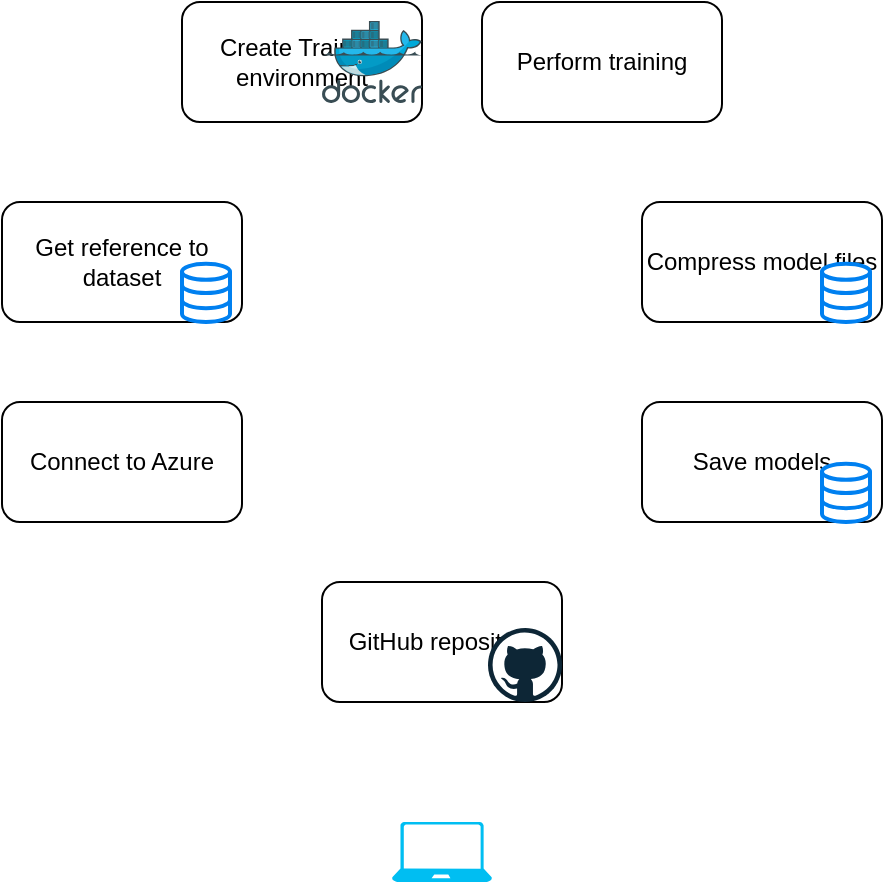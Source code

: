 <mxfile version="19.0.3" type="github">
  <diagram id="BZHHlnQn6t2uy99b9ZWB" name="Page-1">
    <mxGraphModel dx="906" dy="520" grid="1" gridSize="10" guides="1" tooltips="1" connect="1" arrows="1" fold="1" page="1" pageScale="1" pageWidth="850" pageHeight="1100" math="0" shadow="0">
      <root>
        <mxCell id="0" />
        <mxCell id="1" parent="0" />
        <mxCell id="sdOlFE24iYeHtxYmCAVc-1" value="GitHub repository" style="rounded=1;whiteSpace=wrap;html=1;" vertex="1" parent="1">
          <mxGeometry x="320" y="350" width="120" height="60" as="geometry" />
        </mxCell>
        <mxCell id="sdOlFE24iYeHtxYmCAVc-2" value="Connect to Azure" style="rounded=1;whiteSpace=wrap;html=1;" vertex="1" parent="1">
          <mxGeometry x="160" y="260" width="120" height="60" as="geometry" />
        </mxCell>
        <mxCell id="sdOlFE24iYeHtxYmCAVc-3" value="Get reference to dataset" style="rounded=1;whiteSpace=wrap;html=1;" vertex="1" parent="1">
          <mxGeometry x="160" y="160" width="120" height="60" as="geometry" />
        </mxCell>
        <mxCell id="sdOlFE24iYeHtxYmCAVc-4" value="" style="verticalLabelPosition=bottom;html=1;verticalAlign=top;align=center;strokeColor=none;fillColor=#00BEF2;shape=mxgraph.azure.laptop;pointerEvents=1;" vertex="1" parent="1">
          <mxGeometry x="355" y="470" width="50" height="30" as="geometry" />
        </mxCell>
        <mxCell id="sdOlFE24iYeHtxYmCAVc-5" value="Create Training environment" style="rounded=1;whiteSpace=wrap;html=1;" vertex="1" parent="1">
          <mxGeometry x="250" y="60" width="120" height="60" as="geometry" />
        </mxCell>
        <mxCell id="sdOlFE24iYeHtxYmCAVc-6" value="" style="sketch=0;aspect=fixed;html=1;points=[];align=center;image;fontSize=12;image=img/lib/mscae/Docker.svg;" vertex="1" parent="1">
          <mxGeometry x="320" y="69.5" width="50" height="41" as="geometry" />
        </mxCell>
        <mxCell id="sdOlFE24iYeHtxYmCAVc-7" value="" style="html=1;verticalLabelPosition=bottom;align=center;labelBackgroundColor=#ffffff;verticalAlign=top;strokeWidth=2;strokeColor=#0080F0;shadow=0;dashed=0;shape=mxgraph.ios7.icons.data;" vertex="1" parent="1">
          <mxGeometry x="250" y="190.9" width="24" height="29.1" as="geometry" />
        </mxCell>
        <mxCell id="sdOlFE24iYeHtxYmCAVc-8" value="" style="shape=image;verticalLabelPosition=bottom;labelBackgroundColor=default;verticalAlign=top;aspect=fixed;imageAspect=0;image=https://logos-world.net/wp-content/uploads/2021/03/Azure-Logo-2020-present.png;" vertex="1" parent="1">
          <mxGeometry x="232" y="286.19" width="60" height="33.81" as="geometry" />
        </mxCell>
        <mxCell id="sdOlFE24iYeHtxYmCAVc-9" value="" style="dashed=0;outlineConnect=0;html=1;align=center;labelPosition=center;verticalLabelPosition=bottom;verticalAlign=top;shape=mxgraph.weblogos.github" vertex="1" parent="1">
          <mxGeometry x="403" y="373" width="37" height="37" as="geometry" />
        </mxCell>
        <mxCell id="sdOlFE24iYeHtxYmCAVc-10" value="Compress model files" style="rounded=1;whiteSpace=wrap;html=1;" vertex="1" parent="1">
          <mxGeometry x="480" y="160" width="120" height="60" as="geometry" />
        </mxCell>
        <mxCell id="sdOlFE24iYeHtxYmCAVc-11" value="" style="html=1;verticalLabelPosition=bottom;align=center;labelBackgroundColor=#ffffff;verticalAlign=top;strokeWidth=2;strokeColor=#0080F0;shadow=0;dashed=0;shape=mxgraph.ios7.icons.data;" vertex="1" parent="1">
          <mxGeometry x="570" y="190.9" width="24" height="29.1" as="geometry" />
        </mxCell>
        <mxCell id="sdOlFE24iYeHtxYmCAVc-12" value="Save models" style="rounded=1;whiteSpace=wrap;html=1;" vertex="1" parent="1">
          <mxGeometry x="480" y="260" width="120" height="60" as="geometry" />
        </mxCell>
        <mxCell id="sdOlFE24iYeHtxYmCAVc-13" value="" style="html=1;verticalLabelPosition=bottom;align=center;labelBackgroundColor=#ffffff;verticalAlign=top;strokeWidth=2;strokeColor=#0080F0;shadow=0;dashed=0;shape=mxgraph.ios7.icons.data;" vertex="1" parent="1">
          <mxGeometry x="570" y="290.9" width="24" height="29.1" as="geometry" />
        </mxCell>
        <mxCell id="sdOlFE24iYeHtxYmCAVc-14" value="Perform training" style="rounded=1;whiteSpace=wrap;html=1;" vertex="1" parent="1">
          <mxGeometry x="400" y="60" width="120" height="60" as="geometry" />
        </mxCell>
        <mxCell id="sdOlFE24iYeHtxYmCAVc-16" value="" style="shape=image;verticalLabelPosition=bottom;labelBackgroundColor=default;verticalAlign=top;aspect=fixed;imageAspect=0;image=https://www.armadilloamarillo.com/wp-content/uploads/pytorch-logo.png;" vertex="1" parent="1">
          <mxGeometry x="465" y="65" width="55" height="55" as="geometry" />
        </mxCell>
      </root>
    </mxGraphModel>
  </diagram>
</mxfile>
